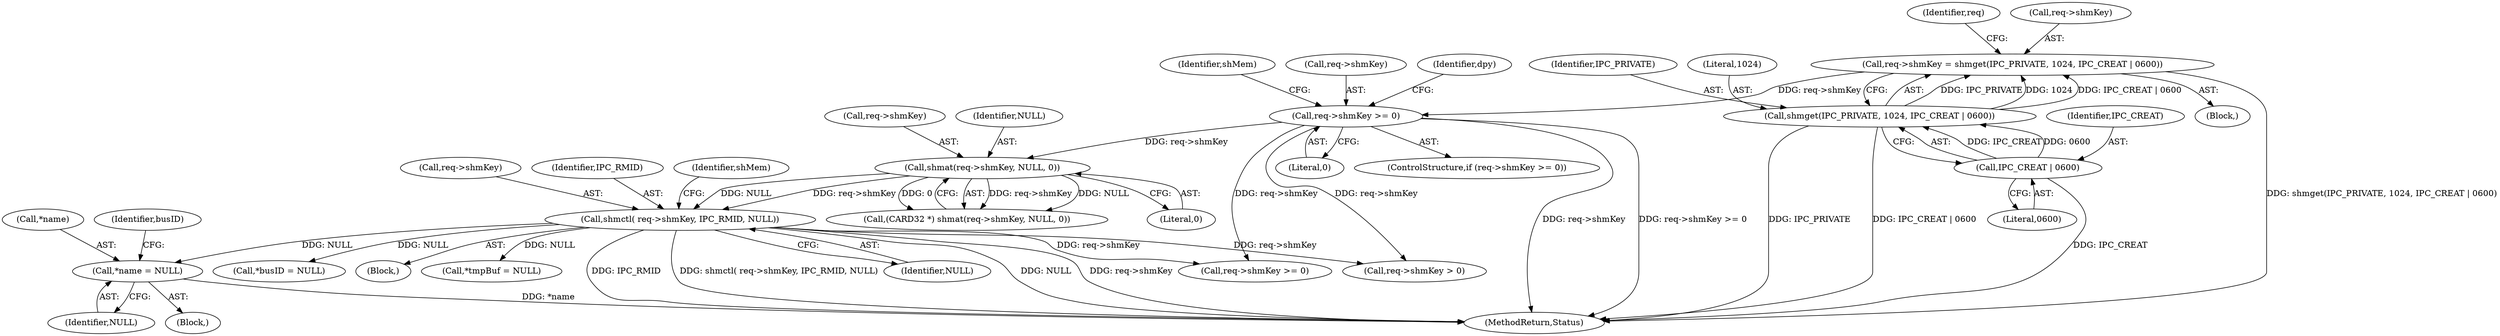 digraph "0_libXvMC_2cd95e7da8367cccdcdd5c9b160012d1dec5cbdb@pointer" {
"1000423" [label="(Call,*name = NULL)"];
"1000190" [label="(Call,shmctl( req->shmKey, IPC_RMID, NULL))"];
"1000184" [label="(Call,shmat(req->shmKey, NULL, 0))"];
"1000174" [label="(Call,req->shmKey >= 0)"];
"1000163" [label="(Call,req->shmKey = shmget(IPC_PRIVATE, 1024, IPC_CREAT | 0600))"];
"1000167" [label="(Call,shmget(IPC_PRIVATE, 1024, IPC_CREAT | 0600))"];
"1000170" [label="(Call,IPC_CREAT | 0600)"];
"1000423" [label="(Call,*name = NULL)"];
"1000185" [label="(Call,req->shmKey)"];
"1000430" [label="(Call,*busID = NULL)"];
"1000197" [label="(Identifier,shMem)"];
"1000163" [label="(Call,req->shmKey = shmget(IPC_PRIVATE, 1024, IPC_CREAT | 0600))"];
"1000191" [label="(Call,req->shmKey)"];
"1000111" [label="(Block,)"];
"1000424" [label="(Call,*name)"];
"1000175" [label="(Call,req->shmKey)"];
"1000250" [label="(Identifier,dpy)"];
"1000194" [label="(Identifier,IPC_RMID)"];
"1000176" [label="(Identifier,req)"];
"1000490" [label="(MethodReturn,Status)"];
"1000179" [label="(Block,)"];
"1000189" [label="(Literal,0)"];
"1000169" [label="(Literal,1024)"];
"1000170" [label="(Call,IPC_CREAT | 0600)"];
"1000291" [label="(Call,*tmpBuf = NULL)"];
"1000168" [label="(Identifier,IPC_PRIVATE)"];
"1000188" [label="(Identifier,NULL)"];
"1000181" [label="(Identifier,shMem)"];
"1000472" [label="(Call,req->shmKey > 0)"];
"1000167" [label="(Call,shmget(IPC_PRIVATE, 1024, IPC_CREAT | 0600))"];
"1000262" [label="(Call,req->shmKey >= 0)"];
"1000174" [label="(Call,req->shmKey >= 0)"];
"1000419" [label="(Block,)"];
"1000426" [label="(Identifier,NULL)"];
"1000164" [label="(Call,req->shmKey)"];
"1000429" [label="(Identifier,busID)"];
"1000184" [label="(Call,shmat(req->shmKey, NULL, 0))"];
"1000190" [label="(Call,shmctl( req->shmKey, IPC_RMID, NULL))"];
"1000195" [label="(Identifier,NULL)"];
"1000182" [label="(Call,(CARD32 *) shmat(req->shmKey, NULL, 0))"];
"1000178" [label="(Literal,0)"];
"1000172" [label="(Literal,0600)"];
"1000173" [label="(ControlStructure,if (req->shmKey >= 0))"];
"1000171" [label="(Identifier,IPC_CREAT)"];
"1000423" -> "1000419"  [label="AST: "];
"1000423" -> "1000426"  [label="CFG: "];
"1000424" -> "1000423"  [label="AST: "];
"1000426" -> "1000423"  [label="AST: "];
"1000429" -> "1000423"  [label="CFG: "];
"1000423" -> "1000490"  [label="DDG: *name"];
"1000190" -> "1000423"  [label="DDG: NULL"];
"1000190" -> "1000179"  [label="AST: "];
"1000190" -> "1000195"  [label="CFG: "];
"1000191" -> "1000190"  [label="AST: "];
"1000194" -> "1000190"  [label="AST: "];
"1000195" -> "1000190"  [label="AST: "];
"1000197" -> "1000190"  [label="CFG: "];
"1000190" -> "1000490"  [label="DDG: IPC_RMID"];
"1000190" -> "1000490"  [label="DDG: shmctl( req->shmKey, IPC_RMID, NULL)"];
"1000190" -> "1000490"  [label="DDG: NULL"];
"1000190" -> "1000490"  [label="DDG: req->shmKey"];
"1000184" -> "1000190"  [label="DDG: req->shmKey"];
"1000184" -> "1000190"  [label="DDG: NULL"];
"1000190" -> "1000262"  [label="DDG: req->shmKey"];
"1000190" -> "1000291"  [label="DDG: NULL"];
"1000190" -> "1000430"  [label="DDG: NULL"];
"1000190" -> "1000472"  [label="DDG: req->shmKey"];
"1000184" -> "1000182"  [label="AST: "];
"1000184" -> "1000189"  [label="CFG: "];
"1000185" -> "1000184"  [label="AST: "];
"1000188" -> "1000184"  [label="AST: "];
"1000189" -> "1000184"  [label="AST: "];
"1000182" -> "1000184"  [label="CFG: "];
"1000184" -> "1000182"  [label="DDG: req->shmKey"];
"1000184" -> "1000182"  [label="DDG: NULL"];
"1000184" -> "1000182"  [label="DDG: 0"];
"1000174" -> "1000184"  [label="DDG: req->shmKey"];
"1000174" -> "1000173"  [label="AST: "];
"1000174" -> "1000178"  [label="CFG: "];
"1000175" -> "1000174"  [label="AST: "];
"1000178" -> "1000174"  [label="AST: "];
"1000181" -> "1000174"  [label="CFG: "];
"1000250" -> "1000174"  [label="CFG: "];
"1000174" -> "1000490"  [label="DDG: req->shmKey >= 0"];
"1000174" -> "1000490"  [label="DDG: req->shmKey"];
"1000163" -> "1000174"  [label="DDG: req->shmKey"];
"1000174" -> "1000262"  [label="DDG: req->shmKey"];
"1000174" -> "1000472"  [label="DDG: req->shmKey"];
"1000163" -> "1000111"  [label="AST: "];
"1000163" -> "1000167"  [label="CFG: "];
"1000164" -> "1000163"  [label="AST: "];
"1000167" -> "1000163"  [label="AST: "];
"1000176" -> "1000163"  [label="CFG: "];
"1000163" -> "1000490"  [label="DDG: shmget(IPC_PRIVATE, 1024, IPC_CREAT | 0600)"];
"1000167" -> "1000163"  [label="DDG: IPC_PRIVATE"];
"1000167" -> "1000163"  [label="DDG: 1024"];
"1000167" -> "1000163"  [label="DDG: IPC_CREAT | 0600"];
"1000167" -> "1000170"  [label="CFG: "];
"1000168" -> "1000167"  [label="AST: "];
"1000169" -> "1000167"  [label="AST: "];
"1000170" -> "1000167"  [label="AST: "];
"1000167" -> "1000490"  [label="DDG: IPC_PRIVATE"];
"1000167" -> "1000490"  [label="DDG: IPC_CREAT | 0600"];
"1000170" -> "1000167"  [label="DDG: IPC_CREAT"];
"1000170" -> "1000167"  [label="DDG: 0600"];
"1000170" -> "1000172"  [label="CFG: "];
"1000171" -> "1000170"  [label="AST: "];
"1000172" -> "1000170"  [label="AST: "];
"1000170" -> "1000490"  [label="DDG: IPC_CREAT"];
}
